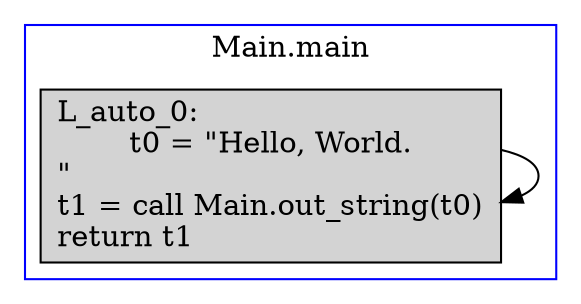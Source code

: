 digraph CFG {
    node [shape=box, style=filled, fillcolor=lightgrey];
    subgraph "cluster_Main_main" {
        label="Main.main";
        color=blue;
    node0 [label="L_auto_0:\lt0 = \"Hello, World.\n\"\lt1 = call Main.out_string(t0)\lreturn t1\l"];
    node0 -> node0;
    }
}

